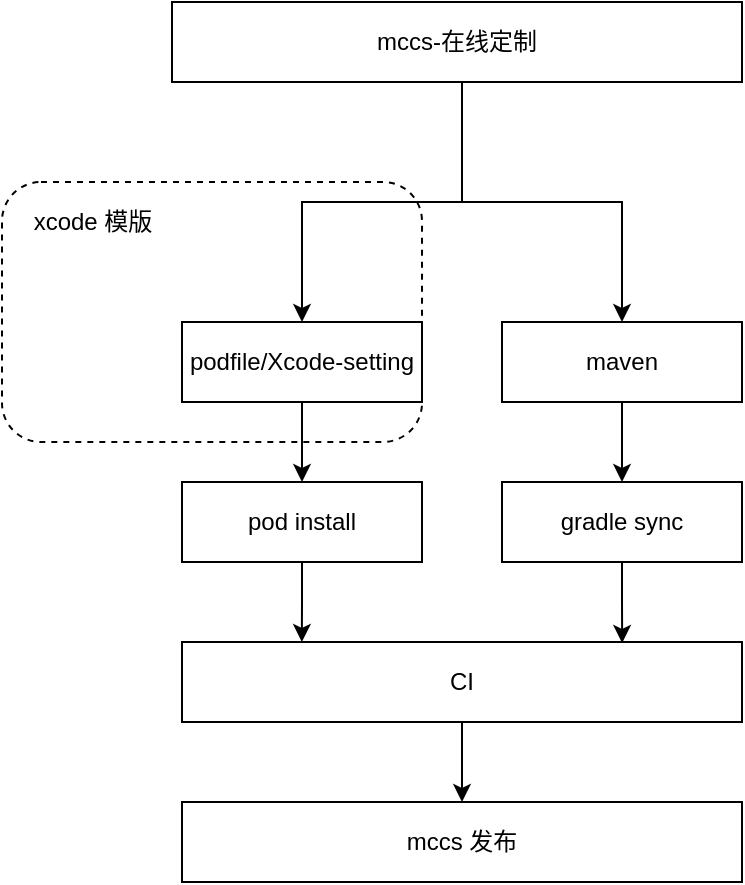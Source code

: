 <mxfile version="14.1.1" type="github">
  <diagram id="TJ0MvlFu211iMS5DlSZk" name="第 1 页">
    <mxGraphModel dx="1426" dy="714" grid="1" gridSize="10" guides="1" tooltips="1" connect="1" arrows="1" fold="1" page="1" pageScale="1" pageWidth="827" pageHeight="1169" math="0" shadow="0">
      <root>
        <mxCell id="0" />
        <mxCell id="1" parent="0" />
        <mxCell id="RyPzpNZju9PGMErpAM3B-1" value="" style="rounded=1;whiteSpace=wrap;html=1;dashed=1;fillColor=none;" vertex="1" parent="1">
          <mxGeometry x="190" y="330" width="210" height="130" as="geometry" />
        </mxCell>
        <mxCell id="RyPzpNZju9PGMErpAM3B-15" style="edgeStyle=orthogonalEdgeStyle;rounded=0;orthogonalLoop=1;jettySize=auto;html=1;entryX=0.5;entryY=0;entryDx=0;entryDy=0;" edge="1" parent="1" source="RyPzpNZju9PGMErpAM3B-5" target="RyPzpNZju9PGMErpAM3B-6">
          <mxGeometry relative="1" as="geometry">
            <Array as="points">
              <mxPoint x="420" y="340" />
              <mxPoint x="340" y="340" />
            </Array>
          </mxGeometry>
        </mxCell>
        <mxCell id="RyPzpNZju9PGMErpAM3B-17" style="edgeStyle=orthogonalEdgeStyle;rounded=0;orthogonalLoop=1;jettySize=auto;html=1;entryX=0.5;entryY=0;entryDx=0;entryDy=0;" edge="1" parent="1" source="RyPzpNZju9PGMErpAM3B-5" target="RyPzpNZju9PGMErpAM3B-7">
          <mxGeometry relative="1" as="geometry">
            <Array as="points">
              <mxPoint x="420" y="340" />
              <mxPoint x="500" y="340" />
            </Array>
          </mxGeometry>
        </mxCell>
        <mxCell id="RyPzpNZju9PGMErpAM3B-5" value="mccs-在线定制" style="rounded=0;whiteSpace=wrap;html=1;fillColor=none;" vertex="1" parent="1">
          <mxGeometry x="275" y="240" width="285" height="40" as="geometry" />
        </mxCell>
        <mxCell id="RyPzpNZju9PGMErpAM3B-22" style="edgeStyle=orthogonalEdgeStyle;rounded=0;orthogonalLoop=1;jettySize=auto;html=1;entryX=0.5;entryY=0;entryDx=0;entryDy=0;" edge="1" parent="1" source="RyPzpNZju9PGMErpAM3B-6" target="RyPzpNZju9PGMErpAM3B-8">
          <mxGeometry relative="1" as="geometry" />
        </mxCell>
        <mxCell id="RyPzpNZju9PGMErpAM3B-6" value="podfile/Xcode-setting" style="rounded=0;whiteSpace=wrap;html=1;fillColor=none;" vertex="1" parent="1">
          <mxGeometry x="280" y="400" width="120" height="40" as="geometry" />
        </mxCell>
        <mxCell id="RyPzpNZju9PGMErpAM3B-21" style="edgeStyle=orthogonalEdgeStyle;rounded=0;orthogonalLoop=1;jettySize=auto;html=1;entryX=0.5;entryY=0;entryDx=0;entryDy=0;" edge="1" parent="1" source="RyPzpNZju9PGMErpAM3B-7" target="RyPzpNZju9PGMErpAM3B-9">
          <mxGeometry relative="1" as="geometry" />
        </mxCell>
        <mxCell id="RyPzpNZju9PGMErpAM3B-7" value="maven" style="rounded=0;whiteSpace=wrap;html=1;fillColor=none;" vertex="1" parent="1">
          <mxGeometry x="440" y="400" width="120" height="40" as="geometry" />
        </mxCell>
        <mxCell id="RyPzpNZju9PGMErpAM3B-23" style="edgeStyle=orthogonalEdgeStyle;rounded=0;orthogonalLoop=1;jettySize=auto;html=1;entryX=0.214;entryY=0;entryDx=0;entryDy=0;entryPerimeter=0;" edge="1" parent="1" source="RyPzpNZju9PGMErpAM3B-8" target="RyPzpNZju9PGMErpAM3B-10">
          <mxGeometry relative="1" as="geometry" />
        </mxCell>
        <mxCell id="RyPzpNZju9PGMErpAM3B-8" value="pod install" style="rounded=0;whiteSpace=wrap;html=1;fillColor=none;" vertex="1" parent="1">
          <mxGeometry x="280" y="480" width="120" height="40" as="geometry" />
        </mxCell>
        <mxCell id="RyPzpNZju9PGMErpAM3B-25" style="edgeStyle=orthogonalEdgeStyle;rounded=0;orthogonalLoop=1;jettySize=auto;html=1;entryX=0.786;entryY=0.012;entryDx=0;entryDy=0;entryPerimeter=0;" edge="1" parent="1" source="RyPzpNZju9PGMErpAM3B-9" target="RyPzpNZju9PGMErpAM3B-10">
          <mxGeometry relative="1" as="geometry" />
        </mxCell>
        <mxCell id="RyPzpNZju9PGMErpAM3B-9" value="gradle sync" style="rounded=0;whiteSpace=wrap;html=1;fillColor=none;" vertex="1" parent="1">
          <mxGeometry x="440" y="480" width="120" height="40" as="geometry" />
        </mxCell>
        <mxCell id="RyPzpNZju9PGMErpAM3B-26" style="edgeStyle=orthogonalEdgeStyle;rounded=0;orthogonalLoop=1;jettySize=auto;html=1;entryX=0.5;entryY=0;entryDx=0;entryDy=0;" edge="1" parent="1" source="RyPzpNZju9PGMErpAM3B-10" target="RyPzpNZju9PGMErpAM3B-11">
          <mxGeometry relative="1" as="geometry" />
        </mxCell>
        <mxCell id="RyPzpNZju9PGMErpAM3B-10" value="CI" style="rounded=0;whiteSpace=wrap;html=1;fillColor=none;" vertex="1" parent="1">
          <mxGeometry x="280" y="560" width="280" height="40" as="geometry" />
        </mxCell>
        <mxCell id="RyPzpNZju9PGMErpAM3B-11" value="mccs 发布" style="rounded=0;whiteSpace=wrap;html=1;fillColor=none;" vertex="1" parent="1">
          <mxGeometry x="280" y="640" width="280" height="40" as="geometry" />
        </mxCell>
        <mxCell id="RyPzpNZju9PGMErpAM3B-14" value="xcode 模版" style="text;html=1;align=center;verticalAlign=middle;resizable=0;points=[];autosize=1;" vertex="1" parent="1">
          <mxGeometry x="200" y="340" width="70" height="20" as="geometry" />
        </mxCell>
      </root>
    </mxGraphModel>
  </diagram>
</mxfile>
